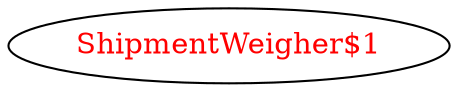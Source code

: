 digraph dependencyGraph {
 concentrate=true;
 ranksep="2.0";
 rankdir="LR"; 
 splines="ortho";
"ShipmentWeigher$1" [fontcolor="red"];
}